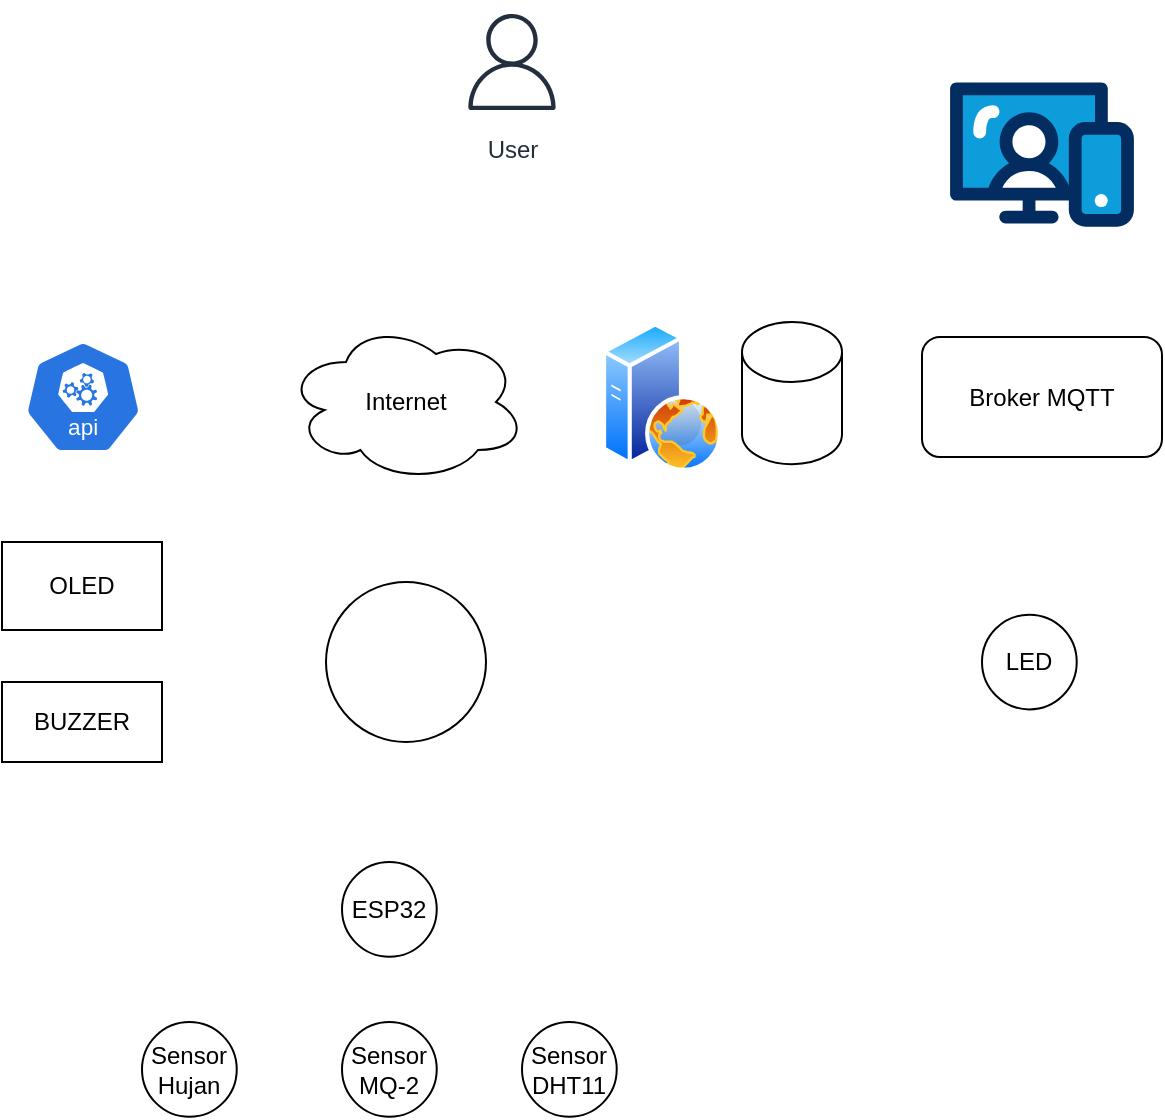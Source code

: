 <mxfile version="24.4.4" type="github">
  <diagram name="Page-1" id="AWNy1UqZiqIQ8jtxFmRg">
    <mxGraphModel dx="829" dy="519" grid="1" gridSize="10" guides="1" tooltips="1" connect="1" arrows="1" fold="1" page="1" pageScale="1" pageWidth="850" pageHeight="1100" background="none" math="0" shadow="0">
      <root>
        <mxCell id="0" />
        <mxCell id="1" parent="0" />
        <mxCell id="5u4QWbrpTz6wm8rv1r5W-8" value="Broker MQTT" style="rounded=1;whiteSpace=wrap;html=1;" vertex="1" parent="1">
          <mxGeometry x="600" y="487.5" width="120" height="60" as="geometry" />
        </mxCell>
        <mxCell id="5u4QWbrpTz6wm8rv1r5W-15" value="Internet" style="ellipse;shape=cloud;whiteSpace=wrap;html=1;" vertex="1" parent="1">
          <mxGeometry x="282" y="480" width="120" height="80" as="geometry" />
        </mxCell>
        <mxCell id="5u4QWbrpTz6wm8rv1r5W-20" value="OLED" style="rounded=0;whiteSpace=wrap;html=1;" vertex="1" parent="1">
          <mxGeometry x="140" y="590" width="80" height="44" as="geometry" />
        </mxCell>
        <mxCell id="5u4QWbrpTz6wm8rv1r5W-26" value="" style="ellipse;whiteSpace=wrap;html=1;aspect=fixed;" vertex="1" parent="1">
          <mxGeometry x="302" y="610" width="80" height="80" as="geometry" />
        </mxCell>
        <mxCell id="5u4QWbrpTz6wm8rv1r5W-35" value="" style="verticalLabelPosition=bottom;aspect=fixed;html=1;shape=mxgraph.salesforce.web;" vertex="1" parent="1">
          <mxGeometry x="614.05" y="360" width="91.9" height="72.6" as="geometry" />
        </mxCell>
        <mxCell id="5u4QWbrpTz6wm8rv1r5W-36" value="" style="shape=image;html=1;verticalAlign=top;verticalLabelPosition=bottom;labelBackgroundColor=#ffffff;imageAspect=0;aspect=fixed;image=https://cdn3.iconfinder.com/data/icons/2018-social-media-logotypes/1000/2018_social_media_popular_app_logo-whatsapp-128.png" vertex="1" parent="1">
          <mxGeometry x="150" y="390" width="60" height="60" as="geometry" />
        </mxCell>
        <mxCell id="5u4QWbrpTz6wm8rv1r5W-38" value="" style="group" vertex="1" connectable="0" parent="1">
          <mxGeometry x="210" y="750.002" width="237.368" height="127.37" as="geometry" />
        </mxCell>
        <mxCell id="5u4QWbrpTz6wm8rv1r5W-6" value="ESP32" style="ellipse;whiteSpace=wrap;html=1;aspect=fixed;" vertex="1" parent="5u4QWbrpTz6wm8rv1r5W-38">
          <mxGeometry x="100.002" width="47.368" height="47.368" as="geometry" />
        </mxCell>
        <mxCell id="5u4QWbrpTz6wm8rv1r5W-17" value="Sensor DHT11" style="ellipse;whiteSpace=wrap;html=1;aspect=fixed;" vertex="1" parent="5u4QWbrpTz6wm8rv1r5W-38">
          <mxGeometry x="190" y="79.998" width="47.368" height="47.368" as="geometry" />
        </mxCell>
        <mxCell id="5u4QWbrpTz6wm8rv1r5W-18" value="Sensor MQ-2" style="ellipse;whiteSpace=wrap;html=1;aspect=fixed;" vertex="1" parent="5u4QWbrpTz6wm8rv1r5W-38">
          <mxGeometry x="100" y="80" width="47.368" height="47.368" as="geometry" />
        </mxCell>
        <mxCell id="5u4QWbrpTz6wm8rv1r5W-19" value="Sensor Hujan" style="ellipse;whiteSpace=wrap;html=1;aspect=fixed;" vertex="1" parent="5u4QWbrpTz6wm8rv1r5W-38">
          <mxGeometry y="80.002" width="47.368" height="47.368" as="geometry" />
        </mxCell>
        <mxCell id="5u4QWbrpTz6wm8rv1r5W-39" value="" style="group" vertex="1" connectable="0" parent="1">
          <mxGeometry x="440" y="480" width="120" height="75" as="geometry" />
        </mxCell>
        <mxCell id="5u4QWbrpTz6wm8rv1r5W-22" value="" style="image;aspect=fixed;perimeter=ellipsePerimeter;html=1;align=center;shadow=0;dashed=0;spacingTop=3;image=img/lib/active_directory/web_server.svg;" vertex="1" parent="5u4QWbrpTz6wm8rv1r5W-39">
          <mxGeometry width="60" height="75" as="geometry" />
        </mxCell>
        <mxCell id="5u4QWbrpTz6wm8rv1r5W-16" value="" style="shape=cylinder3;whiteSpace=wrap;html=1;boundedLbl=1;backgroundOutline=1;size=15;" vertex="1" parent="5u4QWbrpTz6wm8rv1r5W-39">
          <mxGeometry x="70" width="50" height="71.111" as="geometry" />
        </mxCell>
        <mxCell id="5u4QWbrpTz6wm8rv1r5W-40" value="BUZZER" style="rounded=0;whiteSpace=wrap;html=1;" vertex="1" parent="1">
          <mxGeometry x="140" y="660" width="80" height="40" as="geometry" />
        </mxCell>
        <mxCell id="5u4QWbrpTz6wm8rv1r5W-41" value="LED" style="ellipse;whiteSpace=wrap;html=1;aspect=fixed;" vertex="1" parent="1">
          <mxGeometry x="630" y="626.32" width="47.368" height="47.368" as="geometry" />
        </mxCell>
        <mxCell id="5u4QWbrpTz6wm8rv1r5W-42" value="" style="aspect=fixed;sketch=0;html=1;dashed=0;whitespace=wrap;verticalLabelPosition=bottom;verticalAlign=top;fillColor=#2875E2;strokeColor=#ffffff;points=[[0.005,0.63,0],[0.1,0.2,0],[0.9,0.2,0],[0.5,0,0],[0.995,0.63,0],[0.72,0.99,0],[0.5,1,0],[0.28,0.99,0]];shape=mxgraph.kubernetes.icon2;kubernetesLabel=1;prIcon=api" vertex="1" parent="1">
          <mxGeometry x="151.15" y="489.25" width="58.85" height="56.5" as="geometry" />
        </mxCell>
        <mxCell id="5u4QWbrpTz6wm8rv1r5W-43" value="User" style="sketch=0;outlineConnect=0;fontColor=#232F3E;gradientColor=none;strokeColor=#232F3E;fillColor=#ffffff;dashed=0;verticalLabelPosition=bottom;verticalAlign=top;align=center;html=1;fontSize=12;fontStyle=0;aspect=fixed;shape=mxgraph.aws4.resourceIcon;resIcon=mxgraph.aws4.user;" vertex="1" parent="1">
          <mxGeometry x="365" y="320" width="60" height="60" as="geometry" />
        </mxCell>
      </root>
    </mxGraphModel>
  </diagram>
</mxfile>
